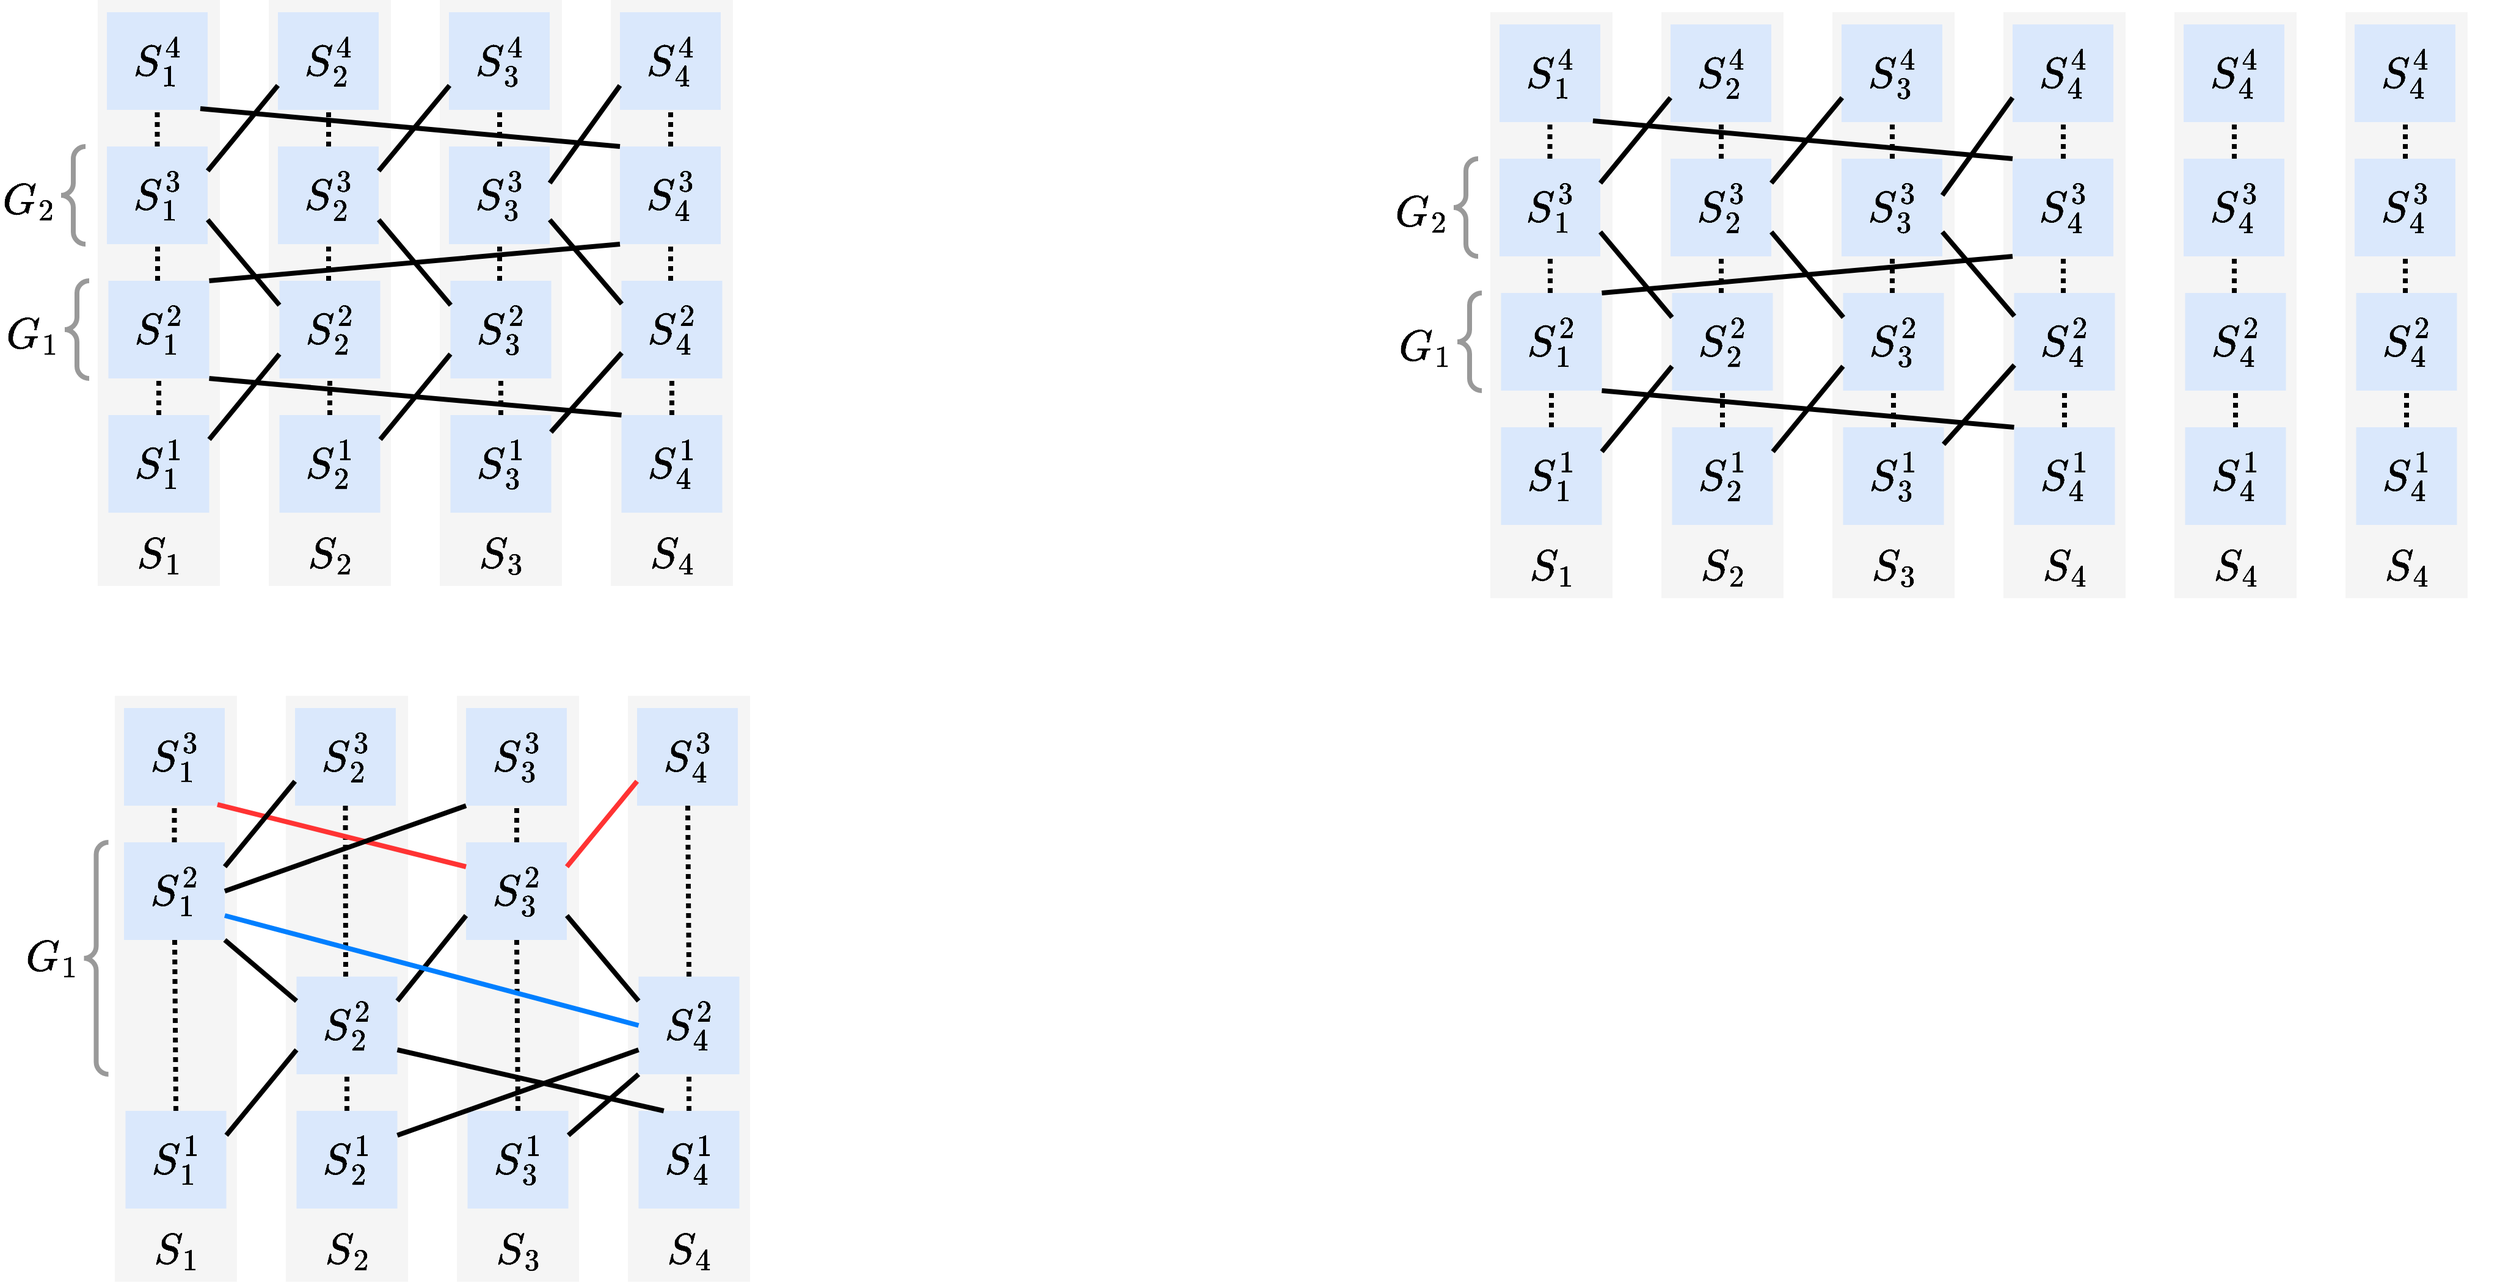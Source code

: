 <mxfile version="21.2.1" type="device">
  <diagram name="第 1 页" id="vaVC9WbiTn3Yk-Exh0Be">
    <mxGraphModel dx="1640" dy="1077" grid="1" gridSize="10" guides="1" tooltips="1" connect="1" arrows="1" fold="1" page="1" pageScale="1" pageWidth="827" pageHeight="1169" math="1" shadow="0">
      <root>
        <mxCell id="0" />
        <mxCell id="1" parent="0" />
        <mxCell id="zIIdpunAJde_NHxyU37c-1" value="" style="rounded=0;whiteSpace=wrap;html=1;fillColor=#f5f5f5;fontColor=#333333;strokeColor=none;" parent="1" vertex="1">
          <mxGeometry x="140" y="40" width="100" height="480" as="geometry" />
        </mxCell>
        <mxCell id="zIIdpunAJde_NHxyU37c-2" value="&lt;font style=&quot;font-size: 30px;&quot;&gt;$$S_1^4$$&lt;/font&gt;" style="rounded=0;whiteSpace=wrap;html=1;fillColor=#dae8fc;strokeColor=none;" parent="1" vertex="1">
          <mxGeometry x="147.5" y="50" width="82.5" height="80" as="geometry" />
        </mxCell>
        <mxCell id="zIIdpunAJde_NHxyU37c-3" value="&lt;font style=&quot;font-size: 30px;&quot;&gt;$$S_1^3$$&lt;/font&gt;" style="rounded=0;whiteSpace=wrap;html=1;fillColor=#dae8fc;strokeColor=none;" parent="1" vertex="1">
          <mxGeometry x="147.5" y="160" width="82.5" height="80" as="geometry" />
        </mxCell>
        <mxCell id="zIIdpunAJde_NHxyU37c-6" value="&lt;font style=&quot;font-size: 30px;&quot;&gt;$$S_1^2$$&lt;/font&gt;" style="rounded=0;whiteSpace=wrap;html=1;fillColor=#dae8fc;strokeColor=none;" parent="1" vertex="1">
          <mxGeometry x="148.75" y="270" width="82.5" height="80" as="geometry" />
        </mxCell>
        <mxCell id="zIIdpunAJde_NHxyU37c-7" value="&lt;font style=&quot;font-size: 30px;&quot;&gt;$$S_1^1$$&lt;/font&gt;" style="rounded=0;whiteSpace=wrap;html=1;fillColor=#dae8fc;strokeColor=none;" parent="1" vertex="1">
          <mxGeometry x="148.75" y="380" width="82.5" height="80" as="geometry" />
        </mxCell>
        <mxCell id="zIIdpunAJde_NHxyU37c-9" value="&lt;font style=&quot;font-size: 30px;&quot;&gt;$$S_1$$&lt;/font&gt;" style="text;html=1;align=center;verticalAlign=middle;resizable=0;points=[];autosize=1;strokeColor=none;fillColor=none;" parent="1" vertex="1">
          <mxGeometry x="120" y="470" width="140" height="50" as="geometry" />
        </mxCell>
        <mxCell id="zIIdpunAJde_NHxyU37c-10" value="" style="rounded=0;whiteSpace=wrap;html=1;fillColor=#f5f5f5;fontColor=#333333;strokeColor=none;" parent="1" vertex="1">
          <mxGeometry x="280" y="40" width="100" height="480" as="geometry" />
        </mxCell>
        <mxCell id="zIIdpunAJde_NHxyU37c-11" value="&lt;font style=&quot;font-size: 30px;&quot;&gt;$$S_2^4$$&lt;/font&gt;" style="rounded=0;whiteSpace=wrap;html=1;fillColor=#dae8fc;strokeColor=none;" parent="1" vertex="1">
          <mxGeometry x="287.5" y="50" width="82.5" height="80" as="geometry" />
        </mxCell>
        <mxCell id="zIIdpunAJde_NHxyU37c-12" value="&lt;font style=&quot;font-size: 30px;&quot;&gt;$$S_2^3$$&lt;/font&gt;" style="rounded=0;whiteSpace=wrap;html=1;fillColor=#dae8fc;strokeColor=none;" parent="1" vertex="1">
          <mxGeometry x="287.5" y="160" width="82.5" height="80" as="geometry" />
        </mxCell>
        <mxCell id="zIIdpunAJde_NHxyU37c-13" value="&lt;font style=&quot;font-size: 30px;&quot;&gt;$$S_2^2$$&lt;/font&gt;" style="rounded=0;whiteSpace=wrap;html=1;fillColor=#dae8fc;strokeColor=none;" parent="1" vertex="1">
          <mxGeometry x="288.75" y="270" width="82.5" height="80" as="geometry" />
        </mxCell>
        <mxCell id="zIIdpunAJde_NHxyU37c-14" value="&lt;font style=&quot;font-size: 30px;&quot;&gt;$$S_2^1$$&lt;/font&gt;" style="rounded=0;whiteSpace=wrap;html=1;fillColor=#dae8fc;strokeColor=none;" parent="1" vertex="1">
          <mxGeometry x="288.75" y="380" width="82.5" height="80" as="geometry" />
        </mxCell>
        <mxCell id="zIIdpunAJde_NHxyU37c-15" value="&lt;font style=&quot;font-size: 30px;&quot;&gt;$$S_2$$&lt;/font&gt;" style="text;html=1;align=center;verticalAlign=middle;resizable=0;points=[];autosize=1;strokeColor=none;fillColor=none;" parent="1" vertex="1">
          <mxGeometry x="260" y="470" width="140" height="50" as="geometry" />
        </mxCell>
        <mxCell id="zIIdpunAJde_NHxyU37c-16" value="" style="rounded=0;whiteSpace=wrap;html=1;fillColor=#f5f5f5;fontColor=#333333;strokeColor=none;" parent="1" vertex="1">
          <mxGeometry x="420" y="40" width="100" height="480" as="geometry" />
        </mxCell>
        <mxCell id="zIIdpunAJde_NHxyU37c-17" value="&lt;font style=&quot;font-size: 30px;&quot;&gt;$$S_3^4$$&lt;/font&gt;" style="rounded=0;whiteSpace=wrap;html=1;fillColor=#dae8fc;strokeColor=none;" parent="1" vertex="1">
          <mxGeometry x="427.5" y="50" width="82.5" height="80" as="geometry" />
        </mxCell>
        <mxCell id="zIIdpunAJde_NHxyU37c-18" value="&lt;font style=&quot;font-size: 30px;&quot;&gt;$$S_3^3$$&lt;/font&gt;" style="rounded=0;whiteSpace=wrap;html=1;fillColor=#dae8fc;strokeColor=none;" parent="1" vertex="1">
          <mxGeometry x="427.5" y="160" width="82.5" height="80" as="geometry" />
        </mxCell>
        <mxCell id="zIIdpunAJde_NHxyU37c-19" value="&lt;font style=&quot;font-size: 30px;&quot;&gt;$$S_3^2$$&lt;/font&gt;" style="rounded=0;whiteSpace=wrap;html=1;fillColor=#dae8fc;strokeColor=none;" parent="1" vertex="1">
          <mxGeometry x="428.75" y="270" width="82.5" height="80" as="geometry" />
        </mxCell>
        <mxCell id="zIIdpunAJde_NHxyU37c-20" value="&lt;font style=&quot;font-size: 30px;&quot;&gt;$$S_3^1$$&lt;/font&gt;" style="rounded=0;whiteSpace=wrap;html=1;fillColor=#dae8fc;strokeColor=none;" parent="1" vertex="1">
          <mxGeometry x="428.75" y="380" width="82.5" height="80" as="geometry" />
        </mxCell>
        <mxCell id="zIIdpunAJde_NHxyU37c-21" value="&lt;font style=&quot;font-size: 30px;&quot;&gt;$$S_3$$&lt;/font&gt;" style="text;html=1;align=center;verticalAlign=middle;resizable=0;points=[];autosize=1;strokeColor=none;fillColor=none;" parent="1" vertex="1">
          <mxGeometry x="400" y="470" width="140" height="50" as="geometry" />
        </mxCell>
        <mxCell id="zIIdpunAJde_NHxyU37c-22" value="" style="rounded=0;whiteSpace=wrap;html=1;fillColor=#f5f5f5;fontColor=#333333;strokeColor=none;" parent="1" vertex="1">
          <mxGeometry x="560" y="40" width="100" height="480" as="geometry" />
        </mxCell>
        <mxCell id="zIIdpunAJde_NHxyU37c-23" value="&lt;font style=&quot;font-size: 30px;&quot;&gt;$$S_4^4$$&lt;/font&gt;" style="rounded=0;whiteSpace=wrap;html=1;fillColor=#dae8fc;strokeColor=none;" parent="1" vertex="1">
          <mxGeometry x="567.5" y="50" width="82.5" height="80" as="geometry" />
        </mxCell>
        <mxCell id="zIIdpunAJde_NHxyU37c-24" value="&lt;font style=&quot;font-size: 30px;&quot;&gt;$$S_4^3$$&lt;/font&gt;" style="rounded=0;whiteSpace=wrap;html=1;fillColor=#dae8fc;strokeColor=none;" parent="1" vertex="1">
          <mxGeometry x="567.5" y="160" width="82.5" height="80" as="geometry" />
        </mxCell>
        <mxCell id="zIIdpunAJde_NHxyU37c-25" value="&lt;font style=&quot;font-size: 30px;&quot;&gt;$$S_4^2$$&lt;/font&gt;" style="rounded=0;whiteSpace=wrap;html=1;fillColor=#dae8fc;strokeColor=none;" parent="1" vertex="1">
          <mxGeometry x="568.75" y="270" width="82.5" height="80" as="geometry" />
        </mxCell>
        <mxCell id="zIIdpunAJde_NHxyU37c-26" value="&lt;font style=&quot;font-size: 30px;&quot;&gt;$$S_4^1$$&lt;/font&gt;" style="rounded=0;whiteSpace=wrap;html=1;fillColor=#dae8fc;strokeColor=none;" parent="1" vertex="1">
          <mxGeometry x="568.75" y="380" width="82.5" height="80" as="geometry" />
        </mxCell>
        <mxCell id="zIIdpunAJde_NHxyU37c-27" value="&lt;font style=&quot;font-size: 30px;&quot;&gt;$$S_4$$&lt;/font&gt;" style="text;html=1;align=center;verticalAlign=middle;resizable=0;points=[];autosize=1;strokeColor=none;fillColor=none;" parent="1" vertex="1">
          <mxGeometry x="540" y="470" width="140" height="50" as="geometry" />
        </mxCell>
        <mxCell id="zIIdpunAJde_NHxyU37c-28" value="" style="endArrow=none;dashed=1;html=1;rounded=0;entryX=0.5;entryY=1;entryDx=0;entryDy=0;strokeWidth=4;dashPattern=1 1;" parent="1" source="zIIdpunAJde_NHxyU37c-3" target="zIIdpunAJde_NHxyU37c-2" edge="1">
          <mxGeometry width="50" height="50" relative="1" as="geometry">
            <mxPoint x="390" y="280" as="sourcePoint" />
            <mxPoint x="440" y="230" as="targetPoint" />
          </mxGeometry>
        </mxCell>
        <mxCell id="zIIdpunAJde_NHxyU37c-30" value="" style="endArrow=none;dashed=1;html=1;rounded=0;entryX=0.5;entryY=1;entryDx=0;entryDy=0;strokeWidth=4;dashPattern=1 1;" parent="1" edge="1">
          <mxGeometry width="50" height="50" relative="1" as="geometry">
            <mxPoint x="189" y="270" as="sourcePoint" />
            <mxPoint x="189" y="240" as="targetPoint" />
          </mxGeometry>
        </mxCell>
        <mxCell id="zIIdpunAJde_NHxyU37c-31" value="" style="endArrow=none;dashed=1;html=1;rounded=0;entryX=0.5;entryY=1;entryDx=0;entryDy=0;strokeWidth=4;dashPattern=1 1;exitX=0.5;exitY=0;exitDx=0;exitDy=0;" parent="1" source="zIIdpunAJde_NHxyU37c-7" target="zIIdpunAJde_NHxyU37c-6" edge="1">
          <mxGeometry width="50" height="50" relative="1" as="geometry">
            <mxPoint x="199" y="280" as="sourcePoint" />
            <mxPoint x="199" y="250" as="targetPoint" />
          </mxGeometry>
        </mxCell>
        <mxCell id="zIIdpunAJde_NHxyU37c-32" value="" style="endArrow=none;dashed=1;html=1;rounded=0;entryX=0.5;entryY=1;entryDx=0;entryDy=0;strokeWidth=4;dashPattern=1 1;" parent="1" edge="1">
          <mxGeometry width="50" height="50" relative="1" as="geometry">
            <mxPoint x="329" y="160" as="sourcePoint" />
            <mxPoint x="329" y="130" as="targetPoint" />
          </mxGeometry>
        </mxCell>
        <mxCell id="zIIdpunAJde_NHxyU37c-33" value="" style="endArrow=none;dashed=1;html=1;rounded=0;entryX=0.5;entryY=1;entryDx=0;entryDy=0;strokeWidth=4;dashPattern=1 1;" parent="1" edge="1">
          <mxGeometry width="50" height="50" relative="1" as="geometry">
            <mxPoint x="329" y="270" as="sourcePoint" />
            <mxPoint x="329" y="240" as="targetPoint" />
          </mxGeometry>
        </mxCell>
        <mxCell id="zIIdpunAJde_NHxyU37c-34" value="" style="endArrow=none;dashed=1;html=1;rounded=0;entryX=0.5;entryY=1;entryDx=0;entryDy=0;strokeWidth=4;dashPattern=1 1;exitX=0.5;exitY=0;exitDx=0;exitDy=0;" parent="1" edge="1">
          <mxGeometry width="50" height="50" relative="1" as="geometry">
            <mxPoint x="330" y="380" as="sourcePoint" />
            <mxPoint x="330" y="350" as="targetPoint" />
          </mxGeometry>
        </mxCell>
        <mxCell id="zIIdpunAJde_NHxyU37c-35" value="" style="endArrow=none;dashed=1;html=1;rounded=0;entryX=0.5;entryY=1;entryDx=0;entryDy=0;strokeWidth=4;dashPattern=1 1;" parent="1" edge="1">
          <mxGeometry width="50" height="50" relative="1" as="geometry">
            <mxPoint x="469" y="160" as="sourcePoint" />
            <mxPoint x="469" y="130" as="targetPoint" />
          </mxGeometry>
        </mxCell>
        <mxCell id="zIIdpunAJde_NHxyU37c-36" value="" style="endArrow=none;dashed=1;html=1;rounded=0;entryX=0.5;entryY=1;entryDx=0;entryDy=0;strokeWidth=4;dashPattern=1 1;" parent="1" edge="1">
          <mxGeometry width="50" height="50" relative="1" as="geometry">
            <mxPoint x="469" y="270" as="sourcePoint" />
            <mxPoint x="469" y="240" as="targetPoint" />
          </mxGeometry>
        </mxCell>
        <mxCell id="zIIdpunAJde_NHxyU37c-37" value="" style="endArrow=none;dashed=1;html=1;rounded=0;entryX=0.5;entryY=1;entryDx=0;entryDy=0;strokeWidth=4;dashPattern=1 1;exitX=0.5;exitY=0;exitDx=0;exitDy=0;" parent="1" edge="1">
          <mxGeometry width="50" height="50" relative="1" as="geometry">
            <mxPoint x="470" y="380" as="sourcePoint" />
            <mxPoint x="470" y="350" as="targetPoint" />
          </mxGeometry>
        </mxCell>
        <mxCell id="zIIdpunAJde_NHxyU37c-38" value="" style="endArrow=none;dashed=1;html=1;rounded=0;entryX=0.5;entryY=1;entryDx=0;entryDy=0;strokeWidth=4;dashPattern=1 1;" parent="1" edge="1">
          <mxGeometry width="50" height="50" relative="1" as="geometry">
            <mxPoint x="609" y="160" as="sourcePoint" />
            <mxPoint x="609" y="130" as="targetPoint" />
          </mxGeometry>
        </mxCell>
        <mxCell id="zIIdpunAJde_NHxyU37c-39" value="" style="endArrow=none;dashed=1;html=1;rounded=0;entryX=0.5;entryY=1;entryDx=0;entryDy=0;strokeWidth=4;dashPattern=1 1;" parent="1" edge="1">
          <mxGeometry width="50" height="50" relative="1" as="geometry">
            <mxPoint x="609" y="270" as="sourcePoint" />
            <mxPoint x="609" y="240" as="targetPoint" />
          </mxGeometry>
        </mxCell>
        <mxCell id="zIIdpunAJde_NHxyU37c-40" value="" style="endArrow=none;dashed=1;html=1;rounded=0;entryX=0.5;entryY=1;entryDx=0;entryDy=0;strokeWidth=4;dashPattern=1 1;exitX=0.5;exitY=0;exitDx=0;exitDy=0;" parent="1" edge="1">
          <mxGeometry width="50" height="50" relative="1" as="geometry">
            <mxPoint x="610" y="380" as="sourcePoint" />
            <mxPoint x="610" y="350" as="targetPoint" />
          </mxGeometry>
        </mxCell>
        <mxCell id="zIIdpunAJde_NHxyU37c-41" value="" style="endArrow=none;html=1;rounded=0;strokeWidth=4;exitX=0.927;exitY=0.988;exitDx=0;exitDy=0;exitPerimeter=0;entryX=0;entryY=0;entryDx=0;entryDy=0;" parent="1" source="zIIdpunAJde_NHxyU37c-2" target="zIIdpunAJde_NHxyU37c-24" edge="1">
          <mxGeometry width="50" height="50" relative="1" as="geometry">
            <mxPoint x="390" y="280" as="sourcePoint" />
            <mxPoint x="440" y="230" as="targetPoint" />
          </mxGeometry>
        </mxCell>
        <mxCell id="zIIdpunAJde_NHxyU37c-42" value="" style="endArrow=none;html=1;rounded=0;strokeWidth=4;exitX=1;exitY=0.25;exitDx=0;exitDy=0;entryX=0;entryY=0.75;entryDx=0;entryDy=0;" parent="1" source="zIIdpunAJde_NHxyU37c-3" target="zIIdpunAJde_NHxyU37c-11" edge="1">
          <mxGeometry width="50" height="50" relative="1" as="geometry">
            <mxPoint x="234" y="139" as="sourcePoint" />
            <mxPoint x="578" y="170" as="targetPoint" />
          </mxGeometry>
        </mxCell>
        <mxCell id="zIIdpunAJde_NHxyU37c-43" value="" style="endArrow=none;html=1;rounded=0;strokeWidth=4;entryX=0;entryY=0.25;entryDx=0;entryDy=0;exitX=1;exitY=0.75;exitDx=0;exitDy=0;" parent="1" source="zIIdpunAJde_NHxyU37c-3" target="zIIdpunAJde_NHxyU37c-13" edge="1">
          <mxGeometry width="50" height="50" relative="1" as="geometry">
            <mxPoint x="230" y="240" as="sourcePoint" />
            <mxPoint x="298" y="120" as="targetPoint" />
          </mxGeometry>
        </mxCell>
        <mxCell id="zIIdpunAJde_NHxyU37c-44" value="" style="endArrow=none;html=1;rounded=0;strokeWidth=4;entryX=0;entryY=1;entryDx=0;entryDy=0;exitX=1;exitY=0;exitDx=0;exitDy=0;" parent="1" source="zIIdpunAJde_NHxyU37c-6" target="zIIdpunAJde_NHxyU37c-24" edge="1">
          <mxGeometry width="50" height="50" relative="1" as="geometry">
            <mxPoint x="240" y="250" as="sourcePoint" />
            <mxPoint x="299" y="300" as="targetPoint" />
          </mxGeometry>
        </mxCell>
        <mxCell id="zIIdpunAJde_NHxyU37c-45" value="" style="endArrow=none;html=1;rounded=0;strokeWidth=4;entryX=0;entryY=0;entryDx=0;entryDy=0;exitX=1;exitY=1;exitDx=0;exitDy=0;" parent="1" source="zIIdpunAJde_NHxyU37c-6" target="zIIdpunAJde_NHxyU37c-26" edge="1">
          <mxGeometry width="50" height="50" relative="1" as="geometry">
            <mxPoint x="241" y="280" as="sourcePoint" />
            <mxPoint x="578" y="250" as="targetPoint" />
          </mxGeometry>
        </mxCell>
        <mxCell id="zIIdpunAJde_NHxyU37c-46" value="" style="endArrow=none;html=1;rounded=0;strokeWidth=4;exitX=1;exitY=0.25;exitDx=0;exitDy=0;entryX=0;entryY=0.75;entryDx=0;entryDy=0;" parent="1" source="zIIdpunAJde_NHxyU37c-7" target="zIIdpunAJde_NHxyU37c-13" edge="1">
          <mxGeometry width="50" height="50" relative="1" as="geometry">
            <mxPoint x="240" y="170" as="sourcePoint" />
            <mxPoint x="298" y="120" as="targetPoint" />
          </mxGeometry>
        </mxCell>
        <mxCell id="zIIdpunAJde_NHxyU37c-47" value="" style="endArrow=none;html=1;rounded=0;strokeWidth=4;entryX=0;entryY=0.75;entryDx=0;entryDy=0;exitX=1;exitY=0.25;exitDx=0;exitDy=0;" parent="1" source="zIIdpunAJde_NHxyU37c-12" edge="1">
          <mxGeometry width="50" height="50" relative="1" as="geometry">
            <mxPoint x="370" y="160" as="sourcePoint" />
            <mxPoint x="428" y="110" as="targetPoint" />
          </mxGeometry>
        </mxCell>
        <mxCell id="zIIdpunAJde_NHxyU37c-48" value="" style="endArrow=none;html=1;rounded=0;strokeWidth=4;entryX=0;entryY=0.25;entryDx=0;entryDy=0;exitX=1;exitY=0.75;exitDx=0;exitDy=0;" parent="1" source="zIIdpunAJde_NHxyU37c-12" edge="1">
          <mxGeometry width="50" height="50" relative="1" as="geometry">
            <mxPoint x="370" y="240" as="sourcePoint" />
            <mxPoint x="429" y="290" as="targetPoint" />
          </mxGeometry>
        </mxCell>
        <mxCell id="zIIdpunAJde_NHxyU37c-49" value="" style="endArrow=none;html=1;rounded=0;strokeWidth=4;exitX=1;exitY=0.25;exitDx=0;exitDy=0;entryX=0;entryY=0.75;entryDx=0;entryDy=0;" parent="1" source="zIIdpunAJde_NHxyU37c-14" target="zIIdpunAJde_NHxyU37c-19" edge="1">
          <mxGeometry width="50" height="50" relative="1" as="geometry">
            <mxPoint x="241" y="390" as="sourcePoint" />
            <mxPoint x="299" y="340" as="targetPoint" />
          </mxGeometry>
        </mxCell>
        <mxCell id="zIIdpunAJde_NHxyU37c-50" value="" style="endArrow=none;html=1;rounded=0;strokeWidth=4;entryX=0;entryY=0.25;entryDx=0;entryDy=0;exitX=1;exitY=0.75;exitDx=0;exitDy=0;" parent="1" source="zIIdpunAJde_NHxyU37c-18" edge="1">
          <mxGeometry width="50" height="50" relative="1" as="geometry">
            <mxPoint x="510" y="239" as="sourcePoint" />
            <mxPoint x="569" y="289" as="targetPoint" />
          </mxGeometry>
        </mxCell>
        <mxCell id="zIIdpunAJde_NHxyU37c-51" value="" style="endArrow=none;html=1;rounded=0;strokeWidth=4;exitX=0.997;exitY=0.175;exitDx=0;exitDy=0;entryX=0;entryY=0.75;entryDx=0;entryDy=0;exitPerimeter=0;" parent="1" source="zIIdpunAJde_NHxyU37c-20" edge="1">
          <mxGeometry width="50" height="50" relative="1" as="geometry">
            <mxPoint x="511" y="379" as="sourcePoint" />
            <mxPoint x="569" y="329" as="targetPoint" />
          </mxGeometry>
        </mxCell>
        <mxCell id="zIIdpunAJde_NHxyU37c-52" value="" style="endArrow=none;html=1;rounded=0;strokeWidth=4;entryX=0;entryY=0.75;entryDx=0;entryDy=0;exitX=1;exitY=0.375;exitDx=0;exitDy=0;exitPerimeter=0;" parent="1" source="zIIdpunAJde_NHxyU37c-18" target="zIIdpunAJde_NHxyU37c-23" edge="1">
          <mxGeometry width="50" height="50" relative="1" as="geometry">
            <mxPoint x="380" y="170" as="sourcePoint" />
            <mxPoint x="438" y="120" as="targetPoint" />
          </mxGeometry>
        </mxCell>
        <mxCell id="zIIdpunAJde_NHxyU37c-53" value="" style="rounded=0;whiteSpace=wrap;html=1;fillColor=#f5f5f5;fontColor=#333333;strokeColor=none;" parent="1" vertex="1">
          <mxGeometry x="154" y="610" width="100" height="480" as="geometry" />
        </mxCell>
        <mxCell id="zIIdpunAJde_NHxyU37c-54" value="&lt;font style=&quot;font-size: 30px;&quot;&gt;$$S_1^3$$&lt;/font&gt;" style="rounded=0;whiteSpace=wrap;html=1;fillColor=#dae8fc;strokeColor=none;" parent="1" vertex="1">
          <mxGeometry x="161.5" y="620" width="82.5" height="80" as="geometry" />
        </mxCell>
        <mxCell id="zIIdpunAJde_NHxyU37c-55" value="&lt;font style=&quot;font-size: 30px;&quot;&gt;$$S_1^2$$&lt;/font&gt;" style="rounded=0;whiteSpace=wrap;html=1;fillColor=#dae8fc;strokeColor=none;" parent="1" vertex="1">
          <mxGeometry x="161.5" y="730" width="82.5" height="80" as="geometry" />
        </mxCell>
        <mxCell id="zIIdpunAJde_NHxyU37c-57" value="&lt;font style=&quot;font-size: 30px;&quot;&gt;$$S_1^1$$&lt;/font&gt;" style="rounded=0;whiteSpace=wrap;html=1;fillColor=#dae8fc;strokeColor=none;" parent="1" vertex="1">
          <mxGeometry x="162.75" y="950" width="82.5" height="80" as="geometry" />
        </mxCell>
        <mxCell id="zIIdpunAJde_NHxyU37c-58" value="&lt;font style=&quot;font-size: 30px;&quot;&gt;$$S_1$$&lt;/font&gt;" style="text;html=1;align=center;verticalAlign=middle;resizable=0;points=[];autosize=1;strokeColor=none;fillColor=none;" parent="1" vertex="1">
          <mxGeometry x="134" y="1040" width="140" height="50" as="geometry" />
        </mxCell>
        <mxCell id="zIIdpunAJde_NHxyU37c-59" value="" style="rounded=0;whiteSpace=wrap;html=1;fillColor=#f5f5f5;fontColor=#333333;strokeColor=none;" parent="1" vertex="1">
          <mxGeometry x="294" y="610" width="100" height="480" as="geometry" />
        </mxCell>
        <mxCell id="zIIdpunAJde_NHxyU37c-60" value="&lt;font style=&quot;font-size: 30px;&quot;&gt;$$S_2^3$$&lt;/font&gt;" style="rounded=0;whiteSpace=wrap;html=1;fillColor=#dae8fc;strokeColor=none;" parent="1" vertex="1">
          <mxGeometry x="301.5" y="620" width="82.5" height="80" as="geometry" />
        </mxCell>
        <mxCell id="zIIdpunAJde_NHxyU37c-62" value="&lt;font style=&quot;font-size: 30px;&quot;&gt;$$S_2^2$$&lt;/font&gt;" style="rounded=0;whiteSpace=wrap;html=1;fillColor=#dae8fc;strokeColor=none;" parent="1" vertex="1">
          <mxGeometry x="302.75" y="840" width="82.5" height="80" as="geometry" />
        </mxCell>
        <mxCell id="zIIdpunAJde_NHxyU37c-63" value="&lt;font style=&quot;font-size: 30px;&quot;&gt;$$S_2^1$$&lt;/font&gt;" style="rounded=0;whiteSpace=wrap;html=1;fillColor=#dae8fc;strokeColor=none;" parent="1" vertex="1">
          <mxGeometry x="302.75" y="950" width="82.5" height="80" as="geometry" />
        </mxCell>
        <mxCell id="zIIdpunAJde_NHxyU37c-64" value="&lt;font style=&quot;font-size: 30px;&quot;&gt;$$S_2$$&lt;/font&gt;" style="text;html=1;align=center;verticalAlign=middle;resizable=0;points=[];autosize=1;strokeColor=none;fillColor=none;" parent="1" vertex="1">
          <mxGeometry x="274" y="1040" width="140" height="50" as="geometry" />
        </mxCell>
        <mxCell id="zIIdpunAJde_NHxyU37c-65" value="" style="rounded=0;whiteSpace=wrap;html=1;fillColor=#f5f5f5;fontColor=#333333;strokeColor=none;" parent="1" vertex="1">
          <mxGeometry x="434" y="610" width="100" height="480" as="geometry" />
        </mxCell>
        <mxCell id="zIIdpunAJde_NHxyU37c-66" value="&lt;font style=&quot;font-size: 30px;&quot;&gt;$$S_3^3$$&lt;/font&gt;" style="rounded=0;whiteSpace=wrap;html=1;fillColor=#dae8fc;strokeColor=none;" parent="1" vertex="1">
          <mxGeometry x="441.5" y="620" width="82.5" height="80" as="geometry" />
        </mxCell>
        <mxCell id="zIIdpunAJde_NHxyU37c-67" value="&lt;font style=&quot;font-size: 30px;&quot;&gt;$$S_3^2$$&lt;/font&gt;" style="rounded=0;whiteSpace=wrap;html=1;fillColor=#dae8fc;strokeColor=none;" parent="1" vertex="1">
          <mxGeometry x="441.5" y="730" width="82.5" height="80" as="geometry" />
        </mxCell>
        <mxCell id="zIIdpunAJde_NHxyU37c-69" value="&lt;font style=&quot;font-size: 30px;&quot;&gt;$$S_3^1$$&lt;/font&gt;" style="rounded=0;whiteSpace=wrap;html=1;fillColor=#dae8fc;strokeColor=none;" parent="1" vertex="1">
          <mxGeometry x="442.75" y="950" width="82.5" height="80" as="geometry" />
        </mxCell>
        <mxCell id="zIIdpunAJde_NHxyU37c-70" value="&lt;font style=&quot;font-size: 30px;&quot;&gt;$$S_3$$&lt;/font&gt;" style="text;html=1;align=center;verticalAlign=middle;resizable=0;points=[];autosize=1;strokeColor=none;fillColor=none;" parent="1" vertex="1">
          <mxGeometry x="414" y="1040" width="140" height="50" as="geometry" />
        </mxCell>
        <mxCell id="zIIdpunAJde_NHxyU37c-71" value="" style="rounded=0;whiteSpace=wrap;html=1;fillColor=#f5f5f5;fontColor=#333333;strokeColor=none;" parent="1" vertex="1">
          <mxGeometry x="574" y="610" width="100" height="480" as="geometry" />
        </mxCell>
        <mxCell id="zIIdpunAJde_NHxyU37c-72" value="&lt;font style=&quot;font-size: 30px;&quot;&gt;$$S_4^3$$&lt;/font&gt;" style="rounded=0;whiteSpace=wrap;html=1;fillColor=#dae8fc;strokeColor=none;" parent="1" vertex="1">
          <mxGeometry x="581.5" y="620" width="82.5" height="80" as="geometry" />
        </mxCell>
        <mxCell id="zIIdpunAJde_NHxyU37c-74" value="&lt;font style=&quot;font-size: 30px;&quot;&gt;$$S_4^2$$&lt;/font&gt;" style="rounded=0;whiteSpace=wrap;html=1;fillColor=#dae8fc;strokeColor=none;" parent="1" vertex="1">
          <mxGeometry x="582.75" y="840" width="82.5" height="80" as="geometry" />
        </mxCell>
        <mxCell id="zIIdpunAJde_NHxyU37c-75" value="&lt;font style=&quot;font-size: 30px;&quot;&gt;$$S_4^1$$&lt;/font&gt;" style="rounded=0;whiteSpace=wrap;html=1;fillColor=#dae8fc;strokeColor=none;" parent="1" vertex="1">
          <mxGeometry x="582.75" y="950" width="82.5" height="80" as="geometry" />
        </mxCell>
        <mxCell id="zIIdpunAJde_NHxyU37c-76" value="&lt;font style=&quot;font-size: 30px;&quot;&gt;$$S_4$$&lt;/font&gt;" style="text;html=1;align=center;verticalAlign=middle;resizable=0;points=[];autosize=1;strokeColor=none;fillColor=none;" parent="1" vertex="1">
          <mxGeometry x="554" y="1040" width="140" height="50" as="geometry" />
        </mxCell>
        <mxCell id="zIIdpunAJde_NHxyU37c-77" value="" style="endArrow=none;dashed=1;html=1;rounded=0;entryX=0.5;entryY=1;entryDx=0;entryDy=0;strokeWidth=4;dashPattern=1 1;" parent="1" source="zIIdpunAJde_NHxyU37c-55" target="zIIdpunAJde_NHxyU37c-54" edge="1">
          <mxGeometry width="50" height="50" relative="1" as="geometry">
            <mxPoint x="404" y="850" as="sourcePoint" />
            <mxPoint x="454" y="800" as="targetPoint" />
          </mxGeometry>
        </mxCell>
        <mxCell id="zIIdpunAJde_NHxyU37c-78" value="" style="endArrow=none;dashed=1;html=1;rounded=0;entryX=0.5;entryY=1;entryDx=0;entryDy=0;strokeWidth=4;dashPattern=1 1;exitX=0.5;exitY=0;exitDx=0;exitDy=0;" parent="1" source="zIIdpunAJde_NHxyU37c-57" edge="1">
          <mxGeometry width="50" height="50" relative="1" as="geometry">
            <mxPoint x="203" y="840" as="sourcePoint" />
            <mxPoint x="203" y="810" as="targetPoint" />
          </mxGeometry>
        </mxCell>
        <mxCell id="zIIdpunAJde_NHxyU37c-81" value="" style="endArrow=none;dashed=1;html=1;rounded=0;entryX=0.5;entryY=1;entryDx=0;entryDy=0;strokeWidth=4;dashPattern=1 1;" parent="1" target="zIIdpunAJde_NHxyU37c-60" edge="1">
          <mxGeometry width="50" height="50" relative="1" as="geometry">
            <mxPoint x="343" y="840" as="sourcePoint" />
            <mxPoint x="343" y="810" as="targetPoint" />
          </mxGeometry>
        </mxCell>
        <mxCell id="zIIdpunAJde_NHxyU37c-82" value="" style="endArrow=none;dashed=1;html=1;rounded=0;entryX=0.5;entryY=1;entryDx=0;entryDy=0;strokeWidth=4;dashPattern=1 1;exitX=0.5;exitY=0;exitDx=0;exitDy=0;" parent="1" edge="1">
          <mxGeometry width="50" height="50" relative="1" as="geometry">
            <mxPoint x="344" y="950" as="sourcePoint" />
            <mxPoint x="344" y="920" as="targetPoint" />
          </mxGeometry>
        </mxCell>
        <mxCell id="zIIdpunAJde_NHxyU37c-83" value="" style="endArrow=none;dashed=1;html=1;rounded=0;entryX=0.5;entryY=1;entryDx=0;entryDy=0;strokeWidth=4;dashPattern=1 1;" parent="1" edge="1">
          <mxGeometry width="50" height="50" relative="1" as="geometry">
            <mxPoint x="483" y="730" as="sourcePoint" />
            <mxPoint x="483" y="700" as="targetPoint" />
          </mxGeometry>
        </mxCell>
        <mxCell id="zIIdpunAJde_NHxyU37c-84" value="" style="endArrow=none;dashed=1;html=1;rounded=0;entryX=0.5;entryY=1;entryDx=0;entryDy=0;strokeWidth=4;dashPattern=1 1;exitX=0.5;exitY=0;exitDx=0;exitDy=0;" parent="1" source="zIIdpunAJde_NHxyU37c-69" edge="1">
          <mxGeometry width="50" height="50" relative="1" as="geometry">
            <mxPoint x="483" y="840" as="sourcePoint" />
            <mxPoint x="483" y="810" as="targetPoint" />
          </mxGeometry>
        </mxCell>
        <mxCell id="zIIdpunAJde_NHxyU37c-86" value="" style="endArrow=none;dashed=1;html=1;rounded=0;entryX=0.5;entryY=1;entryDx=0;entryDy=0;strokeWidth=4;dashPattern=1 1;exitX=0.5;exitY=0;exitDx=0;exitDy=0;" parent="1" source="zIIdpunAJde_NHxyU37c-74" edge="1">
          <mxGeometry width="50" height="50" relative="1" as="geometry">
            <mxPoint x="623" y="730" as="sourcePoint" />
            <mxPoint x="623" y="700" as="targetPoint" />
          </mxGeometry>
        </mxCell>
        <mxCell id="zIIdpunAJde_NHxyU37c-88" value="" style="endArrow=none;dashed=1;html=1;rounded=0;entryX=0.5;entryY=1;entryDx=0;entryDy=0;strokeWidth=4;dashPattern=1 1;exitX=0.5;exitY=0;exitDx=0;exitDy=0;" parent="1" edge="1">
          <mxGeometry width="50" height="50" relative="1" as="geometry">
            <mxPoint x="624" y="950" as="sourcePoint" />
            <mxPoint x="624" y="920" as="targetPoint" />
          </mxGeometry>
        </mxCell>
        <mxCell id="zIIdpunAJde_NHxyU37c-89" value="" style="endArrow=none;html=1;rounded=0;strokeWidth=4;exitX=0.927;exitY=0.988;exitDx=0;exitDy=0;exitPerimeter=0;entryX=0;entryY=0.25;entryDx=0;entryDy=0;strokeColor=#FF3333;" parent="1" source="zIIdpunAJde_NHxyU37c-54" target="zIIdpunAJde_NHxyU37c-67" edge="1">
          <mxGeometry width="50" height="50" relative="1" as="geometry">
            <mxPoint x="404" y="850" as="sourcePoint" />
            <mxPoint x="581.5" y="730" as="targetPoint" />
          </mxGeometry>
        </mxCell>
        <mxCell id="zIIdpunAJde_NHxyU37c-90" value="" style="endArrow=none;html=1;rounded=0;strokeWidth=4;exitX=1;exitY=0.25;exitDx=0;exitDy=0;entryX=0;entryY=0.75;entryDx=0;entryDy=0;" parent="1" source="zIIdpunAJde_NHxyU37c-55" target="zIIdpunAJde_NHxyU37c-60" edge="1">
          <mxGeometry width="50" height="50" relative="1" as="geometry">
            <mxPoint x="248" y="709" as="sourcePoint" />
            <mxPoint x="592" y="740" as="targetPoint" />
          </mxGeometry>
        </mxCell>
        <mxCell id="zIIdpunAJde_NHxyU37c-101" value="" style="endArrow=none;html=1;rounded=0;strokeWidth=4;exitX=1;exitY=0.5;exitDx=0;exitDy=0;entryX=0;entryY=1;entryDx=0;entryDy=0;" parent="1" source="zIIdpunAJde_NHxyU37c-55" target="zIIdpunAJde_NHxyU37c-66" edge="1">
          <mxGeometry width="50" height="50" relative="1" as="geometry">
            <mxPoint x="254" y="760" as="sourcePoint" />
            <mxPoint x="312" y="690" as="targetPoint" />
          </mxGeometry>
        </mxCell>
        <mxCell id="zIIdpunAJde_NHxyU37c-102" value="" style="endArrow=none;html=1;rounded=0;strokeWidth=4;exitX=1;exitY=0.25;exitDx=0;exitDy=0;entryX=0;entryY=0.75;entryDx=0;entryDy=0;strokeColor=#FF3333;" parent="1" source="zIIdpunAJde_NHxyU37c-67" target="zIIdpunAJde_NHxyU37c-72" edge="1">
          <mxGeometry width="50" height="50" relative="1" as="geometry">
            <mxPoint x="254" y="760" as="sourcePoint" />
            <mxPoint x="312" y="690" as="targetPoint" />
          </mxGeometry>
        </mxCell>
        <mxCell id="zIIdpunAJde_NHxyU37c-103" value="" style="endArrow=none;html=1;rounded=0;strokeWidth=4;exitX=1;exitY=0.75;exitDx=0;exitDy=0;entryX=0;entryY=0.25;entryDx=0;entryDy=0;" parent="1" source="zIIdpunAJde_NHxyU37c-67" target="zIIdpunAJde_NHxyU37c-74" edge="1">
          <mxGeometry width="50" height="50" relative="1" as="geometry">
            <mxPoint x="534" y="760" as="sourcePoint" />
            <mxPoint x="592" y="690" as="targetPoint" />
          </mxGeometry>
        </mxCell>
        <mxCell id="zIIdpunAJde_NHxyU37c-104" value="" style="endArrow=none;html=1;rounded=0;strokeWidth=4;exitX=0;exitY=0.75;exitDx=0;exitDy=0;entryX=1;entryY=0.25;entryDx=0;entryDy=0;" parent="1" source="zIIdpunAJde_NHxyU37c-67" target="zIIdpunAJde_NHxyU37c-62" edge="1">
          <mxGeometry width="50" height="50" relative="1" as="geometry">
            <mxPoint x="534" y="800" as="sourcePoint" />
            <mxPoint x="593" y="870" as="targetPoint" />
          </mxGeometry>
        </mxCell>
        <mxCell id="zIIdpunAJde_NHxyU37c-105" value="" style="endArrow=none;html=1;rounded=0;strokeWidth=4;exitX=1;exitY=0.75;exitDx=0;exitDy=0;entryX=0;entryY=0.5;entryDx=0;entryDy=0;strokeColor=#007FFF;" parent="1" source="zIIdpunAJde_NHxyU37c-55" target="zIIdpunAJde_NHxyU37c-74" edge="1">
          <mxGeometry width="50" height="50" relative="1" as="geometry">
            <mxPoint x="254" y="760" as="sourcePoint" />
            <mxPoint x="312" y="690" as="targetPoint" />
          </mxGeometry>
        </mxCell>
        <mxCell id="zIIdpunAJde_NHxyU37c-106" value="" style="endArrow=none;html=1;rounded=0;strokeWidth=4;exitX=1;exitY=1;exitDx=0;exitDy=0;entryX=0;entryY=0.25;entryDx=0;entryDy=0;" parent="1" source="zIIdpunAJde_NHxyU37c-55" target="zIIdpunAJde_NHxyU37c-62" edge="1">
          <mxGeometry width="50" height="50" relative="1" as="geometry">
            <mxPoint x="254" y="800" as="sourcePoint" />
            <mxPoint x="593" y="890" as="targetPoint" />
          </mxGeometry>
        </mxCell>
        <mxCell id="zIIdpunAJde_NHxyU37c-107" value="" style="endArrow=none;html=1;rounded=0;strokeWidth=4;exitX=1;exitY=0.25;exitDx=0;exitDy=0;entryX=0;entryY=0.75;entryDx=0;entryDy=0;" parent="1" source="zIIdpunAJde_NHxyU37c-57" target="zIIdpunAJde_NHxyU37c-62" edge="1">
          <mxGeometry width="50" height="50" relative="1" as="geometry">
            <mxPoint x="254" y="820" as="sourcePoint" />
            <mxPoint x="313" y="870" as="targetPoint" />
          </mxGeometry>
        </mxCell>
        <mxCell id="zIIdpunAJde_NHxyU37c-108" value="" style="endArrow=none;html=1;rounded=0;strokeWidth=4;exitX=0.25;exitY=0;exitDx=0;exitDy=0;entryX=1;entryY=0.75;entryDx=0;entryDy=0;" parent="1" source="zIIdpunAJde_NHxyU37c-75" target="zIIdpunAJde_NHxyU37c-62" edge="1">
          <mxGeometry width="50" height="50" relative="1" as="geometry">
            <mxPoint x="255" y="980" as="sourcePoint" />
            <mxPoint x="313" y="910" as="targetPoint" />
          </mxGeometry>
        </mxCell>
        <mxCell id="zIIdpunAJde_NHxyU37c-109" value="" style="endArrow=none;html=1;rounded=0;strokeWidth=4;exitX=0;exitY=0.75;exitDx=0;exitDy=0;entryX=1;entryY=0.25;entryDx=0;entryDy=0;" parent="1" source="zIIdpunAJde_NHxyU37c-74" target="zIIdpunAJde_NHxyU37c-63" edge="1">
          <mxGeometry width="50" height="50" relative="1" as="geometry">
            <mxPoint x="613" y="960" as="sourcePoint" />
            <mxPoint x="395" y="910" as="targetPoint" />
          </mxGeometry>
        </mxCell>
        <mxCell id="zIIdpunAJde_NHxyU37c-110" value="" style="endArrow=none;html=1;rounded=0;strokeWidth=4;entryX=1;entryY=0.25;entryDx=0;entryDy=0;exitX=0;exitY=1;exitDx=0;exitDy=0;" parent="1" source="zIIdpunAJde_NHxyU37c-74" target="zIIdpunAJde_NHxyU37c-69" edge="1">
          <mxGeometry width="50" height="50" relative="1" as="geometry">
            <mxPoint x="590" y="910" as="sourcePoint" />
            <mxPoint x="395" y="980" as="targetPoint" />
          </mxGeometry>
        </mxCell>
        <mxCell id="-CafahiYKZ3nEIbXQZZ--1" value="" style="labelPosition=right;align=left;strokeWidth=4;shape=mxgraph.mockup.markup.curlyBrace;html=1;shadow=0;dashed=0;strokeColor=#999999;direction=north;" parent="1" vertex="1">
          <mxGeometry x="110" y="160" width="20" height="80" as="geometry" />
        </mxCell>
        <mxCell id="-CafahiYKZ3nEIbXQZZ--2" value="&lt;span style=&quot;color: rgb(0, 0, 0); font-family: Helvetica; font-size: 30px; font-style: normal; font-variant-ligatures: normal; font-variant-caps: normal; font-weight: 400; letter-spacing: normal; orphans: 2; text-align: center; text-indent: 0px; text-transform: none; widows: 2; word-spacing: 0px; -webkit-text-stroke-width: 0px; background-color: rgb(251, 251, 251); text-decoration-thickness: initial; text-decoration-style: initial; text-decoration-color: initial; float: none; display: inline !important;&quot;&gt;$$G_2$$&lt;/span&gt;" style="text;whiteSpace=wrap;html=1;" parent="1" vertex="1">
          <mxGeometry x="60" y="150" width="60" height="60" as="geometry" />
        </mxCell>
        <mxCell id="-CafahiYKZ3nEIbXQZZ--4" value="" style="labelPosition=right;align=left;strokeWidth=4;shape=mxgraph.mockup.markup.curlyBrace;html=1;shadow=0;dashed=0;strokeColor=#999999;direction=north;" parent="1" vertex="1">
          <mxGeometry x="128.75" y="730" width="20" height="190" as="geometry" />
        </mxCell>
        <mxCell id="-CafahiYKZ3nEIbXQZZ--5" value="&lt;span style=&quot;color: rgb(0, 0, 0); font-family: Helvetica; font-size: 30px; font-style: normal; font-variant-ligatures: normal; font-variant-caps: normal; font-weight: 400; letter-spacing: normal; orphans: 2; text-align: center; text-indent: 0px; text-transform: none; widows: 2; word-spacing: 0px; -webkit-text-stroke-width: 0px; background-color: rgb(251, 251, 251); text-decoration-thickness: initial; text-decoration-style: initial; text-decoration-color: initial; float: none; display: inline !important;&quot;&gt;$$G_1$$&lt;/span&gt;" style="text;whiteSpace=wrap;html=1;" parent="1" vertex="1">
          <mxGeometry x="78.75" y="770" width="60" height="60" as="geometry" />
        </mxCell>
        <mxCell id="-CafahiYKZ3nEIbXQZZ--6" value="" style="labelPosition=right;align=left;strokeWidth=4;shape=mxgraph.mockup.markup.curlyBrace;html=1;shadow=0;dashed=0;strokeColor=#999999;direction=north;" parent="1" vertex="1">
          <mxGeometry x="113" y="270" width="20" height="80" as="geometry" />
        </mxCell>
        <mxCell id="-CafahiYKZ3nEIbXQZZ--7" value="&lt;span style=&quot;color: rgb(0, 0, 0); font-family: Helvetica; font-size: 30px; font-style: normal; font-variant-ligatures: normal; font-variant-caps: normal; font-weight: 400; letter-spacing: normal; orphans: 2; text-align: center; text-indent: 0px; text-transform: none; widows: 2; word-spacing: 0px; -webkit-text-stroke-width: 0px; background-color: rgb(251, 251, 251); text-decoration-thickness: initial; text-decoration-style: initial; text-decoration-color: initial; float: none; display: inline !important;&quot;&gt;$$G_1$$&lt;/span&gt;" style="text;whiteSpace=wrap;html=1;" parent="1" vertex="1">
          <mxGeometry x="63" y="260" width="60" height="60" as="geometry" />
        </mxCell>
        <mxCell id="Y8bFMUi84n1aGQ0gDKGa-49" value="" style="rounded=0;whiteSpace=wrap;html=1;fillColor=#f5f5f5;fontColor=#333333;strokeColor=none;" vertex="1" parent="1">
          <mxGeometry x="1280" y="50" width="100" height="480" as="geometry" />
        </mxCell>
        <mxCell id="Y8bFMUi84n1aGQ0gDKGa-50" value="&lt;font style=&quot;font-size: 30px;&quot;&gt;$$S_1^4$$&lt;/font&gt;" style="rounded=0;whiteSpace=wrap;html=1;fillColor=#dae8fc;strokeColor=none;" vertex="1" parent="1">
          <mxGeometry x="1287.5" y="60" width="82.5" height="80" as="geometry" />
        </mxCell>
        <mxCell id="Y8bFMUi84n1aGQ0gDKGa-51" value="&lt;font style=&quot;font-size: 30px;&quot;&gt;$$S_1^3$$&lt;/font&gt;" style="rounded=0;whiteSpace=wrap;html=1;fillColor=#dae8fc;strokeColor=none;" vertex="1" parent="1">
          <mxGeometry x="1287.5" y="170" width="82.5" height="80" as="geometry" />
        </mxCell>
        <mxCell id="Y8bFMUi84n1aGQ0gDKGa-52" value="&lt;font style=&quot;font-size: 30px;&quot;&gt;$$S_1^2$$&lt;/font&gt;" style="rounded=0;whiteSpace=wrap;html=1;fillColor=#dae8fc;strokeColor=none;" vertex="1" parent="1">
          <mxGeometry x="1288.75" y="280" width="82.5" height="80" as="geometry" />
        </mxCell>
        <mxCell id="Y8bFMUi84n1aGQ0gDKGa-53" value="&lt;font style=&quot;font-size: 30px;&quot;&gt;$$S_1^1$$&lt;/font&gt;" style="rounded=0;whiteSpace=wrap;html=1;fillColor=#dae8fc;strokeColor=none;" vertex="1" parent="1">
          <mxGeometry x="1288.75" y="390" width="82.5" height="80" as="geometry" />
        </mxCell>
        <mxCell id="Y8bFMUi84n1aGQ0gDKGa-54" value="&lt;font style=&quot;font-size: 30px;&quot;&gt;$$S_1$$&lt;/font&gt;" style="text;html=1;align=center;verticalAlign=middle;resizable=0;points=[];autosize=1;strokeColor=none;fillColor=none;" vertex="1" parent="1">
          <mxGeometry x="1260" y="480" width="140" height="50" as="geometry" />
        </mxCell>
        <mxCell id="Y8bFMUi84n1aGQ0gDKGa-55" value="" style="rounded=0;whiteSpace=wrap;html=1;fillColor=#f5f5f5;fontColor=#333333;strokeColor=none;" vertex="1" parent="1">
          <mxGeometry x="1420" y="50" width="100" height="480" as="geometry" />
        </mxCell>
        <mxCell id="Y8bFMUi84n1aGQ0gDKGa-56" value="&lt;font style=&quot;font-size: 30px;&quot;&gt;$$S_2^4$$&lt;/font&gt;" style="rounded=0;whiteSpace=wrap;html=1;fillColor=#dae8fc;strokeColor=none;" vertex="1" parent="1">
          <mxGeometry x="1427.5" y="60" width="82.5" height="80" as="geometry" />
        </mxCell>
        <mxCell id="Y8bFMUi84n1aGQ0gDKGa-57" value="&lt;font style=&quot;font-size: 30px;&quot;&gt;$$S_2^3$$&lt;/font&gt;" style="rounded=0;whiteSpace=wrap;html=1;fillColor=#dae8fc;strokeColor=none;" vertex="1" parent="1">
          <mxGeometry x="1427.5" y="170" width="82.5" height="80" as="geometry" />
        </mxCell>
        <mxCell id="Y8bFMUi84n1aGQ0gDKGa-58" value="&lt;font style=&quot;font-size: 30px;&quot;&gt;$$S_2^2$$&lt;/font&gt;" style="rounded=0;whiteSpace=wrap;html=1;fillColor=#dae8fc;strokeColor=none;" vertex="1" parent="1">
          <mxGeometry x="1428.75" y="280" width="82.5" height="80" as="geometry" />
        </mxCell>
        <mxCell id="Y8bFMUi84n1aGQ0gDKGa-59" value="&lt;font style=&quot;font-size: 30px;&quot;&gt;$$S_2^1$$&lt;/font&gt;" style="rounded=0;whiteSpace=wrap;html=1;fillColor=#dae8fc;strokeColor=none;" vertex="1" parent="1">
          <mxGeometry x="1428.75" y="390" width="82.5" height="80" as="geometry" />
        </mxCell>
        <mxCell id="Y8bFMUi84n1aGQ0gDKGa-60" value="&lt;font style=&quot;font-size: 30px;&quot;&gt;$$S_2$$&lt;/font&gt;" style="text;html=1;align=center;verticalAlign=middle;resizable=0;points=[];autosize=1;strokeColor=none;fillColor=none;" vertex="1" parent="1">
          <mxGeometry x="1400" y="480" width="140" height="50" as="geometry" />
        </mxCell>
        <mxCell id="Y8bFMUi84n1aGQ0gDKGa-61" value="" style="rounded=0;whiteSpace=wrap;html=1;fillColor=#f5f5f5;fontColor=#333333;strokeColor=none;" vertex="1" parent="1">
          <mxGeometry x="1560" y="50" width="100" height="480" as="geometry" />
        </mxCell>
        <mxCell id="Y8bFMUi84n1aGQ0gDKGa-62" value="&lt;font style=&quot;font-size: 30px;&quot;&gt;$$S_3^4$$&lt;/font&gt;" style="rounded=0;whiteSpace=wrap;html=1;fillColor=#dae8fc;strokeColor=none;" vertex="1" parent="1">
          <mxGeometry x="1567.5" y="60" width="82.5" height="80" as="geometry" />
        </mxCell>
        <mxCell id="Y8bFMUi84n1aGQ0gDKGa-63" value="&lt;font style=&quot;font-size: 30px;&quot;&gt;$$S_3^3$$&lt;/font&gt;" style="rounded=0;whiteSpace=wrap;html=1;fillColor=#dae8fc;strokeColor=none;" vertex="1" parent="1">
          <mxGeometry x="1567.5" y="170" width="82.5" height="80" as="geometry" />
        </mxCell>
        <mxCell id="Y8bFMUi84n1aGQ0gDKGa-64" value="&lt;font style=&quot;font-size: 30px;&quot;&gt;$$S_3^2$$&lt;/font&gt;" style="rounded=0;whiteSpace=wrap;html=1;fillColor=#dae8fc;strokeColor=none;" vertex="1" parent="1">
          <mxGeometry x="1568.75" y="280" width="82.5" height="80" as="geometry" />
        </mxCell>
        <mxCell id="Y8bFMUi84n1aGQ0gDKGa-65" value="&lt;font style=&quot;font-size: 30px;&quot;&gt;$$S_3^1$$&lt;/font&gt;" style="rounded=0;whiteSpace=wrap;html=1;fillColor=#dae8fc;strokeColor=none;" vertex="1" parent="1">
          <mxGeometry x="1568.75" y="390" width="82.5" height="80" as="geometry" />
        </mxCell>
        <mxCell id="Y8bFMUi84n1aGQ0gDKGa-66" value="&lt;font style=&quot;font-size: 30px;&quot;&gt;$$S_3$$&lt;/font&gt;" style="text;html=1;align=center;verticalAlign=middle;resizable=0;points=[];autosize=1;strokeColor=none;fillColor=none;" vertex="1" parent="1">
          <mxGeometry x="1540" y="480" width="140" height="50" as="geometry" />
        </mxCell>
        <mxCell id="Y8bFMUi84n1aGQ0gDKGa-67" value="" style="rounded=0;whiteSpace=wrap;html=1;fillColor=#f5f5f5;fontColor=#333333;strokeColor=none;" vertex="1" parent="1">
          <mxGeometry x="1700" y="50" width="100" height="480" as="geometry" />
        </mxCell>
        <mxCell id="Y8bFMUi84n1aGQ0gDKGa-68" value="&lt;font style=&quot;font-size: 30px;&quot;&gt;$$S_4^4$$&lt;/font&gt;" style="rounded=0;whiteSpace=wrap;html=1;fillColor=#dae8fc;strokeColor=none;" vertex="1" parent="1">
          <mxGeometry x="1707.5" y="60" width="82.5" height="80" as="geometry" />
        </mxCell>
        <mxCell id="Y8bFMUi84n1aGQ0gDKGa-69" value="&lt;font style=&quot;font-size: 30px;&quot;&gt;$$S_4^3$$&lt;/font&gt;" style="rounded=0;whiteSpace=wrap;html=1;fillColor=#dae8fc;strokeColor=none;" vertex="1" parent="1">
          <mxGeometry x="1707.5" y="170" width="82.5" height="80" as="geometry" />
        </mxCell>
        <mxCell id="Y8bFMUi84n1aGQ0gDKGa-70" value="&lt;font style=&quot;font-size: 30px;&quot;&gt;$$S_4^2$$&lt;/font&gt;" style="rounded=0;whiteSpace=wrap;html=1;fillColor=#dae8fc;strokeColor=none;" vertex="1" parent="1">
          <mxGeometry x="1708.75" y="280" width="82.5" height="80" as="geometry" />
        </mxCell>
        <mxCell id="Y8bFMUi84n1aGQ0gDKGa-71" value="&lt;font style=&quot;font-size: 30px;&quot;&gt;$$S_4^1$$&lt;/font&gt;" style="rounded=0;whiteSpace=wrap;html=1;fillColor=#dae8fc;strokeColor=none;" vertex="1" parent="1">
          <mxGeometry x="1708.75" y="390" width="82.5" height="80" as="geometry" />
        </mxCell>
        <mxCell id="Y8bFMUi84n1aGQ0gDKGa-72" value="&lt;font style=&quot;font-size: 30px;&quot;&gt;$$S_4$$&lt;/font&gt;" style="text;html=1;align=center;verticalAlign=middle;resizable=0;points=[];autosize=1;strokeColor=none;fillColor=none;" vertex="1" parent="1">
          <mxGeometry x="1680" y="480" width="140" height="50" as="geometry" />
        </mxCell>
        <mxCell id="Y8bFMUi84n1aGQ0gDKGa-73" value="" style="endArrow=none;dashed=1;html=1;rounded=0;entryX=0.5;entryY=1;entryDx=0;entryDy=0;strokeWidth=4;dashPattern=1 1;" edge="1" parent="1" source="Y8bFMUi84n1aGQ0gDKGa-51" target="Y8bFMUi84n1aGQ0gDKGa-50">
          <mxGeometry width="50" height="50" relative="1" as="geometry">
            <mxPoint x="1530" y="290" as="sourcePoint" />
            <mxPoint x="1580" y="240" as="targetPoint" />
          </mxGeometry>
        </mxCell>
        <mxCell id="Y8bFMUi84n1aGQ0gDKGa-74" value="" style="endArrow=none;dashed=1;html=1;rounded=0;entryX=0.5;entryY=1;entryDx=0;entryDy=0;strokeWidth=4;dashPattern=1 1;" edge="1" parent="1">
          <mxGeometry width="50" height="50" relative="1" as="geometry">
            <mxPoint x="1329" y="280" as="sourcePoint" />
            <mxPoint x="1329" y="250" as="targetPoint" />
          </mxGeometry>
        </mxCell>
        <mxCell id="Y8bFMUi84n1aGQ0gDKGa-75" value="" style="endArrow=none;dashed=1;html=1;rounded=0;entryX=0.5;entryY=1;entryDx=0;entryDy=0;strokeWidth=4;dashPattern=1 1;exitX=0.5;exitY=0;exitDx=0;exitDy=0;" edge="1" parent="1" source="Y8bFMUi84n1aGQ0gDKGa-53" target="Y8bFMUi84n1aGQ0gDKGa-52">
          <mxGeometry width="50" height="50" relative="1" as="geometry">
            <mxPoint x="1339" y="290" as="sourcePoint" />
            <mxPoint x="1339" y="260" as="targetPoint" />
          </mxGeometry>
        </mxCell>
        <mxCell id="Y8bFMUi84n1aGQ0gDKGa-76" value="" style="endArrow=none;dashed=1;html=1;rounded=0;entryX=0.5;entryY=1;entryDx=0;entryDy=0;strokeWidth=4;dashPattern=1 1;" edge="1" parent="1">
          <mxGeometry width="50" height="50" relative="1" as="geometry">
            <mxPoint x="1469" y="170" as="sourcePoint" />
            <mxPoint x="1469" y="140" as="targetPoint" />
          </mxGeometry>
        </mxCell>
        <mxCell id="Y8bFMUi84n1aGQ0gDKGa-77" value="" style="endArrow=none;dashed=1;html=1;rounded=0;entryX=0.5;entryY=1;entryDx=0;entryDy=0;strokeWidth=4;dashPattern=1 1;" edge="1" parent="1">
          <mxGeometry width="50" height="50" relative="1" as="geometry">
            <mxPoint x="1469" y="280" as="sourcePoint" />
            <mxPoint x="1469" y="250" as="targetPoint" />
          </mxGeometry>
        </mxCell>
        <mxCell id="Y8bFMUi84n1aGQ0gDKGa-78" value="" style="endArrow=none;dashed=1;html=1;rounded=0;entryX=0.5;entryY=1;entryDx=0;entryDy=0;strokeWidth=4;dashPattern=1 1;exitX=0.5;exitY=0;exitDx=0;exitDy=0;" edge="1" parent="1">
          <mxGeometry width="50" height="50" relative="1" as="geometry">
            <mxPoint x="1470" y="390" as="sourcePoint" />
            <mxPoint x="1470" y="360" as="targetPoint" />
          </mxGeometry>
        </mxCell>
        <mxCell id="Y8bFMUi84n1aGQ0gDKGa-79" value="" style="endArrow=none;dashed=1;html=1;rounded=0;entryX=0.5;entryY=1;entryDx=0;entryDy=0;strokeWidth=4;dashPattern=1 1;" edge="1" parent="1">
          <mxGeometry width="50" height="50" relative="1" as="geometry">
            <mxPoint x="1609" y="170" as="sourcePoint" />
            <mxPoint x="1609" y="140" as="targetPoint" />
          </mxGeometry>
        </mxCell>
        <mxCell id="Y8bFMUi84n1aGQ0gDKGa-80" value="" style="endArrow=none;dashed=1;html=1;rounded=0;entryX=0.5;entryY=1;entryDx=0;entryDy=0;strokeWidth=4;dashPattern=1 1;" edge="1" parent="1">
          <mxGeometry width="50" height="50" relative="1" as="geometry">
            <mxPoint x="1609" y="280" as="sourcePoint" />
            <mxPoint x="1609" y="250" as="targetPoint" />
          </mxGeometry>
        </mxCell>
        <mxCell id="Y8bFMUi84n1aGQ0gDKGa-81" value="" style="endArrow=none;dashed=1;html=1;rounded=0;entryX=0.5;entryY=1;entryDx=0;entryDy=0;strokeWidth=4;dashPattern=1 1;exitX=0.5;exitY=0;exitDx=0;exitDy=0;" edge="1" parent="1">
          <mxGeometry width="50" height="50" relative="1" as="geometry">
            <mxPoint x="1610" y="390" as="sourcePoint" />
            <mxPoint x="1610" y="360" as="targetPoint" />
          </mxGeometry>
        </mxCell>
        <mxCell id="Y8bFMUi84n1aGQ0gDKGa-82" value="" style="endArrow=none;dashed=1;html=1;rounded=0;entryX=0.5;entryY=1;entryDx=0;entryDy=0;strokeWidth=4;dashPattern=1 1;" edge="1" parent="1">
          <mxGeometry width="50" height="50" relative="1" as="geometry">
            <mxPoint x="1749" y="170" as="sourcePoint" />
            <mxPoint x="1749" y="140" as="targetPoint" />
          </mxGeometry>
        </mxCell>
        <mxCell id="Y8bFMUi84n1aGQ0gDKGa-83" value="" style="endArrow=none;dashed=1;html=1;rounded=0;entryX=0.5;entryY=1;entryDx=0;entryDy=0;strokeWidth=4;dashPattern=1 1;" edge="1" parent="1">
          <mxGeometry width="50" height="50" relative="1" as="geometry">
            <mxPoint x="1749" y="280" as="sourcePoint" />
            <mxPoint x="1749" y="250" as="targetPoint" />
          </mxGeometry>
        </mxCell>
        <mxCell id="Y8bFMUi84n1aGQ0gDKGa-84" value="" style="endArrow=none;dashed=1;html=1;rounded=0;entryX=0.5;entryY=1;entryDx=0;entryDy=0;strokeWidth=4;dashPattern=1 1;exitX=0.5;exitY=0;exitDx=0;exitDy=0;" edge="1" parent="1">
          <mxGeometry width="50" height="50" relative="1" as="geometry">
            <mxPoint x="1750" y="390" as="sourcePoint" />
            <mxPoint x="1750" y="360" as="targetPoint" />
          </mxGeometry>
        </mxCell>
        <mxCell id="Y8bFMUi84n1aGQ0gDKGa-85" value="" style="endArrow=none;html=1;rounded=0;strokeWidth=4;exitX=0.927;exitY=0.988;exitDx=0;exitDy=0;exitPerimeter=0;entryX=0;entryY=0;entryDx=0;entryDy=0;" edge="1" parent="1" source="Y8bFMUi84n1aGQ0gDKGa-50" target="Y8bFMUi84n1aGQ0gDKGa-69">
          <mxGeometry width="50" height="50" relative="1" as="geometry">
            <mxPoint x="1530" y="290" as="sourcePoint" />
            <mxPoint x="1580" y="240" as="targetPoint" />
          </mxGeometry>
        </mxCell>
        <mxCell id="Y8bFMUi84n1aGQ0gDKGa-86" value="" style="endArrow=none;html=1;rounded=0;strokeWidth=4;exitX=1;exitY=0.25;exitDx=0;exitDy=0;entryX=0;entryY=0.75;entryDx=0;entryDy=0;" edge="1" parent="1" source="Y8bFMUi84n1aGQ0gDKGa-51" target="Y8bFMUi84n1aGQ0gDKGa-56">
          <mxGeometry width="50" height="50" relative="1" as="geometry">
            <mxPoint x="1374" y="149" as="sourcePoint" />
            <mxPoint x="1718" y="180" as="targetPoint" />
          </mxGeometry>
        </mxCell>
        <mxCell id="Y8bFMUi84n1aGQ0gDKGa-87" value="" style="endArrow=none;html=1;rounded=0;strokeWidth=4;entryX=0;entryY=0.25;entryDx=0;entryDy=0;exitX=1;exitY=0.75;exitDx=0;exitDy=0;" edge="1" parent="1" source="Y8bFMUi84n1aGQ0gDKGa-51" target="Y8bFMUi84n1aGQ0gDKGa-58">
          <mxGeometry width="50" height="50" relative="1" as="geometry">
            <mxPoint x="1370" y="250" as="sourcePoint" />
            <mxPoint x="1438" y="130" as="targetPoint" />
          </mxGeometry>
        </mxCell>
        <mxCell id="Y8bFMUi84n1aGQ0gDKGa-88" value="" style="endArrow=none;html=1;rounded=0;strokeWidth=4;entryX=0;entryY=1;entryDx=0;entryDy=0;exitX=1;exitY=0;exitDx=0;exitDy=0;" edge="1" parent="1" source="Y8bFMUi84n1aGQ0gDKGa-52" target="Y8bFMUi84n1aGQ0gDKGa-69">
          <mxGeometry width="50" height="50" relative="1" as="geometry">
            <mxPoint x="1380" y="260" as="sourcePoint" />
            <mxPoint x="1439" y="310" as="targetPoint" />
          </mxGeometry>
        </mxCell>
        <mxCell id="Y8bFMUi84n1aGQ0gDKGa-89" value="" style="endArrow=none;html=1;rounded=0;strokeWidth=4;entryX=0;entryY=0;entryDx=0;entryDy=0;exitX=1;exitY=1;exitDx=0;exitDy=0;" edge="1" parent="1" source="Y8bFMUi84n1aGQ0gDKGa-52" target="Y8bFMUi84n1aGQ0gDKGa-71">
          <mxGeometry width="50" height="50" relative="1" as="geometry">
            <mxPoint x="1381" y="290" as="sourcePoint" />
            <mxPoint x="1718" y="260" as="targetPoint" />
          </mxGeometry>
        </mxCell>
        <mxCell id="Y8bFMUi84n1aGQ0gDKGa-90" value="" style="endArrow=none;html=1;rounded=0;strokeWidth=4;exitX=1;exitY=0.25;exitDx=0;exitDy=0;entryX=0;entryY=0.75;entryDx=0;entryDy=0;" edge="1" parent="1" source="Y8bFMUi84n1aGQ0gDKGa-53" target="Y8bFMUi84n1aGQ0gDKGa-58">
          <mxGeometry width="50" height="50" relative="1" as="geometry">
            <mxPoint x="1380" y="180" as="sourcePoint" />
            <mxPoint x="1438" y="130" as="targetPoint" />
          </mxGeometry>
        </mxCell>
        <mxCell id="Y8bFMUi84n1aGQ0gDKGa-91" value="" style="endArrow=none;html=1;rounded=0;strokeWidth=4;entryX=0;entryY=0.75;entryDx=0;entryDy=0;exitX=1;exitY=0.25;exitDx=0;exitDy=0;" edge="1" parent="1" source="Y8bFMUi84n1aGQ0gDKGa-57">
          <mxGeometry width="50" height="50" relative="1" as="geometry">
            <mxPoint x="1510" y="170" as="sourcePoint" />
            <mxPoint x="1568" y="120" as="targetPoint" />
          </mxGeometry>
        </mxCell>
        <mxCell id="Y8bFMUi84n1aGQ0gDKGa-92" value="" style="endArrow=none;html=1;rounded=0;strokeWidth=4;entryX=0;entryY=0.25;entryDx=0;entryDy=0;exitX=1;exitY=0.75;exitDx=0;exitDy=0;" edge="1" parent="1" source="Y8bFMUi84n1aGQ0gDKGa-57">
          <mxGeometry width="50" height="50" relative="1" as="geometry">
            <mxPoint x="1510" y="250" as="sourcePoint" />
            <mxPoint x="1569" y="300" as="targetPoint" />
          </mxGeometry>
        </mxCell>
        <mxCell id="Y8bFMUi84n1aGQ0gDKGa-93" value="" style="endArrow=none;html=1;rounded=0;strokeWidth=4;exitX=1;exitY=0.25;exitDx=0;exitDy=0;entryX=0;entryY=0.75;entryDx=0;entryDy=0;" edge="1" parent="1" source="Y8bFMUi84n1aGQ0gDKGa-59" target="Y8bFMUi84n1aGQ0gDKGa-64">
          <mxGeometry width="50" height="50" relative="1" as="geometry">
            <mxPoint x="1381" y="400" as="sourcePoint" />
            <mxPoint x="1439" y="350" as="targetPoint" />
          </mxGeometry>
        </mxCell>
        <mxCell id="Y8bFMUi84n1aGQ0gDKGa-94" value="" style="endArrow=none;html=1;rounded=0;strokeWidth=4;entryX=0;entryY=0.25;entryDx=0;entryDy=0;exitX=1;exitY=0.75;exitDx=0;exitDy=0;" edge="1" parent="1" source="Y8bFMUi84n1aGQ0gDKGa-63">
          <mxGeometry width="50" height="50" relative="1" as="geometry">
            <mxPoint x="1650" y="249" as="sourcePoint" />
            <mxPoint x="1709" y="299" as="targetPoint" />
          </mxGeometry>
        </mxCell>
        <mxCell id="Y8bFMUi84n1aGQ0gDKGa-95" value="" style="endArrow=none;html=1;rounded=0;strokeWidth=4;exitX=0.997;exitY=0.175;exitDx=0;exitDy=0;entryX=0;entryY=0.75;entryDx=0;entryDy=0;exitPerimeter=0;" edge="1" parent="1" source="Y8bFMUi84n1aGQ0gDKGa-65">
          <mxGeometry width="50" height="50" relative="1" as="geometry">
            <mxPoint x="1651" y="389" as="sourcePoint" />
            <mxPoint x="1709" y="339" as="targetPoint" />
          </mxGeometry>
        </mxCell>
        <mxCell id="Y8bFMUi84n1aGQ0gDKGa-96" value="" style="endArrow=none;html=1;rounded=0;strokeWidth=4;entryX=0;entryY=0.75;entryDx=0;entryDy=0;exitX=1;exitY=0.375;exitDx=0;exitDy=0;exitPerimeter=0;" edge="1" parent="1" source="Y8bFMUi84n1aGQ0gDKGa-63" target="Y8bFMUi84n1aGQ0gDKGa-68">
          <mxGeometry width="50" height="50" relative="1" as="geometry">
            <mxPoint x="1520" y="180" as="sourcePoint" />
            <mxPoint x="1578" y="130" as="targetPoint" />
          </mxGeometry>
        </mxCell>
        <mxCell id="Y8bFMUi84n1aGQ0gDKGa-97" value="" style="labelPosition=right;align=left;strokeWidth=4;shape=mxgraph.mockup.markup.curlyBrace;html=1;shadow=0;dashed=0;strokeColor=#999999;direction=north;" vertex="1" parent="1">
          <mxGeometry x="1250" y="170" width="20" height="80" as="geometry" />
        </mxCell>
        <mxCell id="Y8bFMUi84n1aGQ0gDKGa-98" value="&lt;span style=&quot;color: rgb(0, 0, 0); font-family: Helvetica; font-size: 30px; font-style: normal; font-variant-ligatures: normal; font-variant-caps: normal; font-weight: 400; letter-spacing: normal; orphans: 2; text-align: center; text-indent: 0px; text-transform: none; widows: 2; word-spacing: 0px; -webkit-text-stroke-width: 0px; background-color: rgb(251, 251, 251); text-decoration-thickness: initial; text-decoration-style: initial; text-decoration-color: initial; float: none; display: inline !important;&quot;&gt;$$G_2$$&lt;/span&gt;" style="text;whiteSpace=wrap;html=1;" vertex="1" parent="1">
          <mxGeometry x="1200" y="160" width="60" height="60" as="geometry" />
        </mxCell>
        <mxCell id="Y8bFMUi84n1aGQ0gDKGa-99" value="" style="labelPosition=right;align=left;strokeWidth=4;shape=mxgraph.mockup.markup.curlyBrace;html=1;shadow=0;dashed=0;strokeColor=#999999;direction=north;" vertex="1" parent="1">
          <mxGeometry x="1253" y="280" width="20" height="80" as="geometry" />
        </mxCell>
        <mxCell id="Y8bFMUi84n1aGQ0gDKGa-100" value="&lt;span style=&quot;color: rgb(0, 0, 0); font-family: Helvetica; font-size: 30px; font-style: normal; font-variant-ligatures: normal; font-variant-caps: normal; font-weight: 400; letter-spacing: normal; orphans: 2; text-align: center; text-indent: 0px; text-transform: none; widows: 2; word-spacing: 0px; -webkit-text-stroke-width: 0px; background-color: rgb(251, 251, 251); text-decoration-thickness: initial; text-decoration-style: initial; text-decoration-color: initial; float: none; display: inline !important;&quot;&gt;$$G_1$$&lt;/span&gt;" style="text;whiteSpace=wrap;html=1;" vertex="1" parent="1">
          <mxGeometry x="1203" y="270" width="60" height="60" as="geometry" />
        </mxCell>
        <mxCell id="Y8bFMUi84n1aGQ0gDKGa-101" value="" style="rounded=0;whiteSpace=wrap;html=1;fillColor=#f5f5f5;fontColor=#333333;strokeColor=none;" vertex="1" parent="1">
          <mxGeometry x="1840" y="50" width="100" height="480" as="geometry" />
        </mxCell>
        <mxCell id="Y8bFMUi84n1aGQ0gDKGa-102" value="&lt;font style=&quot;font-size: 30px;&quot;&gt;$$S_4^4$$&lt;/font&gt;" style="rounded=0;whiteSpace=wrap;html=1;fillColor=#dae8fc;strokeColor=none;" vertex="1" parent="1">
          <mxGeometry x="1847.5" y="60" width="82.5" height="80" as="geometry" />
        </mxCell>
        <mxCell id="Y8bFMUi84n1aGQ0gDKGa-103" value="&lt;font style=&quot;font-size: 30px;&quot;&gt;$$S_4^3$$&lt;/font&gt;" style="rounded=0;whiteSpace=wrap;html=1;fillColor=#dae8fc;strokeColor=none;" vertex="1" parent="1">
          <mxGeometry x="1847.5" y="170" width="82.5" height="80" as="geometry" />
        </mxCell>
        <mxCell id="Y8bFMUi84n1aGQ0gDKGa-104" value="&lt;font style=&quot;font-size: 30px;&quot;&gt;$$S_4^2$$&lt;/font&gt;" style="rounded=0;whiteSpace=wrap;html=1;fillColor=#dae8fc;strokeColor=none;" vertex="1" parent="1">
          <mxGeometry x="1848.75" y="280" width="82.5" height="80" as="geometry" />
        </mxCell>
        <mxCell id="Y8bFMUi84n1aGQ0gDKGa-105" value="&lt;font style=&quot;font-size: 30px;&quot;&gt;$$S_4^1$$&lt;/font&gt;" style="rounded=0;whiteSpace=wrap;html=1;fillColor=#dae8fc;strokeColor=none;" vertex="1" parent="1">
          <mxGeometry x="1848.75" y="390" width="82.5" height="80" as="geometry" />
        </mxCell>
        <mxCell id="Y8bFMUi84n1aGQ0gDKGa-106" value="&lt;font style=&quot;font-size: 30px;&quot;&gt;$$S_4$$&lt;/font&gt;" style="text;html=1;align=center;verticalAlign=middle;resizable=0;points=[];autosize=1;strokeColor=none;fillColor=none;" vertex="1" parent="1">
          <mxGeometry x="1820" y="480" width="140" height="50" as="geometry" />
        </mxCell>
        <mxCell id="Y8bFMUi84n1aGQ0gDKGa-107" value="" style="endArrow=none;dashed=1;html=1;rounded=0;entryX=0.5;entryY=1;entryDx=0;entryDy=0;strokeWidth=4;dashPattern=1 1;" edge="1" parent="1">
          <mxGeometry width="50" height="50" relative="1" as="geometry">
            <mxPoint x="1889" y="170" as="sourcePoint" />
            <mxPoint x="1889" y="140" as="targetPoint" />
          </mxGeometry>
        </mxCell>
        <mxCell id="Y8bFMUi84n1aGQ0gDKGa-108" value="" style="endArrow=none;dashed=1;html=1;rounded=0;entryX=0.5;entryY=1;entryDx=0;entryDy=0;strokeWidth=4;dashPattern=1 1;" edge="1" parent="1">
          <mxGeometry width="50" height="50" relative="1" as="geometry">
            <mxPoint x="1889" y="280" as="sourcePoint" />
            <mxPoint x="1889" y="250" as="targetPoint" />
          </mxGeometry>
        </mxCell>
        <mxCell id="Y8bFMUi84n1aGQ0gDKGa-109" value="" style="endArrow=none;dashed=1;html=1;rounded=0;entryX=0.5;entryY=1;entryDx=0;entryDy=0;strokeWidth=4;dashPattern=1 1;exitX=0.5;exitY=0;exitDx=0;exitDy=0;" edge="1" parent="1">
          <mxGeometry width="50" height="50" relative="1" as="geometry">
            <mxPoint x="1890" y="390" as="sourcePoint" />
            <mxPoint x="1890" y="360" as="targetPoint" />
          </mxGeometry>
        </mxCell>
        <mxCell id="Y8bFMUi84n1aGQ0gDKGa-110" value="" style="rounded=0;whiteSpace=wrap;html=1;fillColor=#f5f5f5;fontColor=#333333;strokeColor=none;" vertex="1" parent="1">
          <mxGeometry x="1980" y="50" width="100" height="480" as="geometry" />
        </mxCell>
        <mxCell id="Y8bFMUi84n1aGQ0gDKGa-111" value="&lt;font style=&quot;font-size: 30px;&quot;&gt;$$S_4^4$$&lt;/font&gt;" style="rounded=0;whiteSpace=wrap;html=1;fillColor=#dae8fc;strokeColor=none;" vertex="1" parent="1">
          <mxGeometry x="1987.5" y="60" width="82.5" height="80" as="geometry" />
        </mxCell>
        <mxCell id="Y8bFMUi84n1aGQ0gDKGa-112" value="&lt;font style=&quot;font-size: 30px;&quot;&gt;$$S_4^3$$&lt;/font&gt;" style="rounded=0;whiteSpace=wrap;html=1;fillColor=#dae8fc;strokeColor=none;" vertex="1" parent="1">
          <mxGeometry x="1987.5" y="170" width="82.5" height="80" as="geometry" />
        </mxCell>
        <mxCell id="Y8bFMUi84n1aGQ0gDKGa-113" value="&lt;font style=&quot;font-size: 30px;&quot;&gt;$$S_4^2$$&lt;/font&gt;" style="rounded=0;whiteSpace=wrap;html=1;fillColor=#dae8fc;strokeColor=none;" vertex="1" parent="1">
          <mxGeometry x="1988.75" y="280" width="82.5" height="80" as="geometry" />
        </mxCell>
        <mxCell id="Y8bFMUi84n1aGQ0gDKGa-114" value="&lt;font style=&quot;font-size: 30px;&quot;&gt;$$S_4^1$$&lt;/font&gt;" style="rounded=0;whiteSpace=wrap;html=1;fillColor=#dae8fc;strokeColor=none;" vertex="1" parent="1">
          <mxGeometry x="1988.75" y="390" width="82.5" height="80" as="geometry" />
        </mxCell>
        <mxCell id="Y8bFMUi84n1aGQ0gDKGa-115" value="&lt;font style=&quot;font-size: 30px;&quot;&gt;$$S_4$$&lt;/font&gt;" style="text;html=1;align=center;verticalAlign=middle;resizable=0;points=[];autosize=1;strokeColor=none;fillColor=none;" vertex="1" parent="1">
          <mxGeometry x="1960" y="480" width="140" height="50" as="geometry" />
        </mxCell>
        <mxCell id="Y8bFMUi84n1aGQ0gDKGa-116" value="" style="endArrow=none;dashed=1;html=1;rounded=0;entryX=0.5;entryY=1;entryDx=0;entryDy=0;strokeWidth=4;dashPattern=1 1;" edge="1" parent="1">
          <mxGeometry width="50" height="50" relative="1" as="geometry">
            <mxPoint x="2029" y="170" as="sourcePoint" />
            <mxPoint x="2029" y="140" as="targetPoint" />
          </mxGeometry>
        </mxCell>
        <mxCell id="Y8bFMUi84n1aGQ0gDKGa-117" value="" style="endArrow=none;dashed=1;html=1;rounded=0;entryX=0.5;entryY=1;entryDx=0;entryDy=0;strokeWidth=4;dashPattern=1 1;" edge="1" parent="1">
          <mxGeometry width="50" height="50" relative="1" as="geometry">
            <mxPoint x="2029" y="280" as="sourcePoint" />
            <mxPoint x="2029" y="250" as="targetPoint" />
          </mxGeometry>
        </mxCell>
        <mxCell id="Y8bFMUi84n1aGQ0gDKGa-118" value="" style="endArrow=none;dashed=1;html=1;rounded=0;entryX=0.5;entryY=1;entryDx=0;entryDy=0;strokeWidth=4;dashPattern=1 1;exitX=0.5;exitY=0;exitDx=0;exitDy=0;" edge="1" parent="1">
          <mxGeometry width="50" height="50" relative="1" as="geometry">
            <mxPoint x="2030" y="390" as="sourcePoint" />
            <mxPoint x="2030" y="360" as="targetPoint" />
          </mxGeometry>
        </mxCell>
      </root>
    </mxGraphModel>
  </diagram>
</mxfile>
